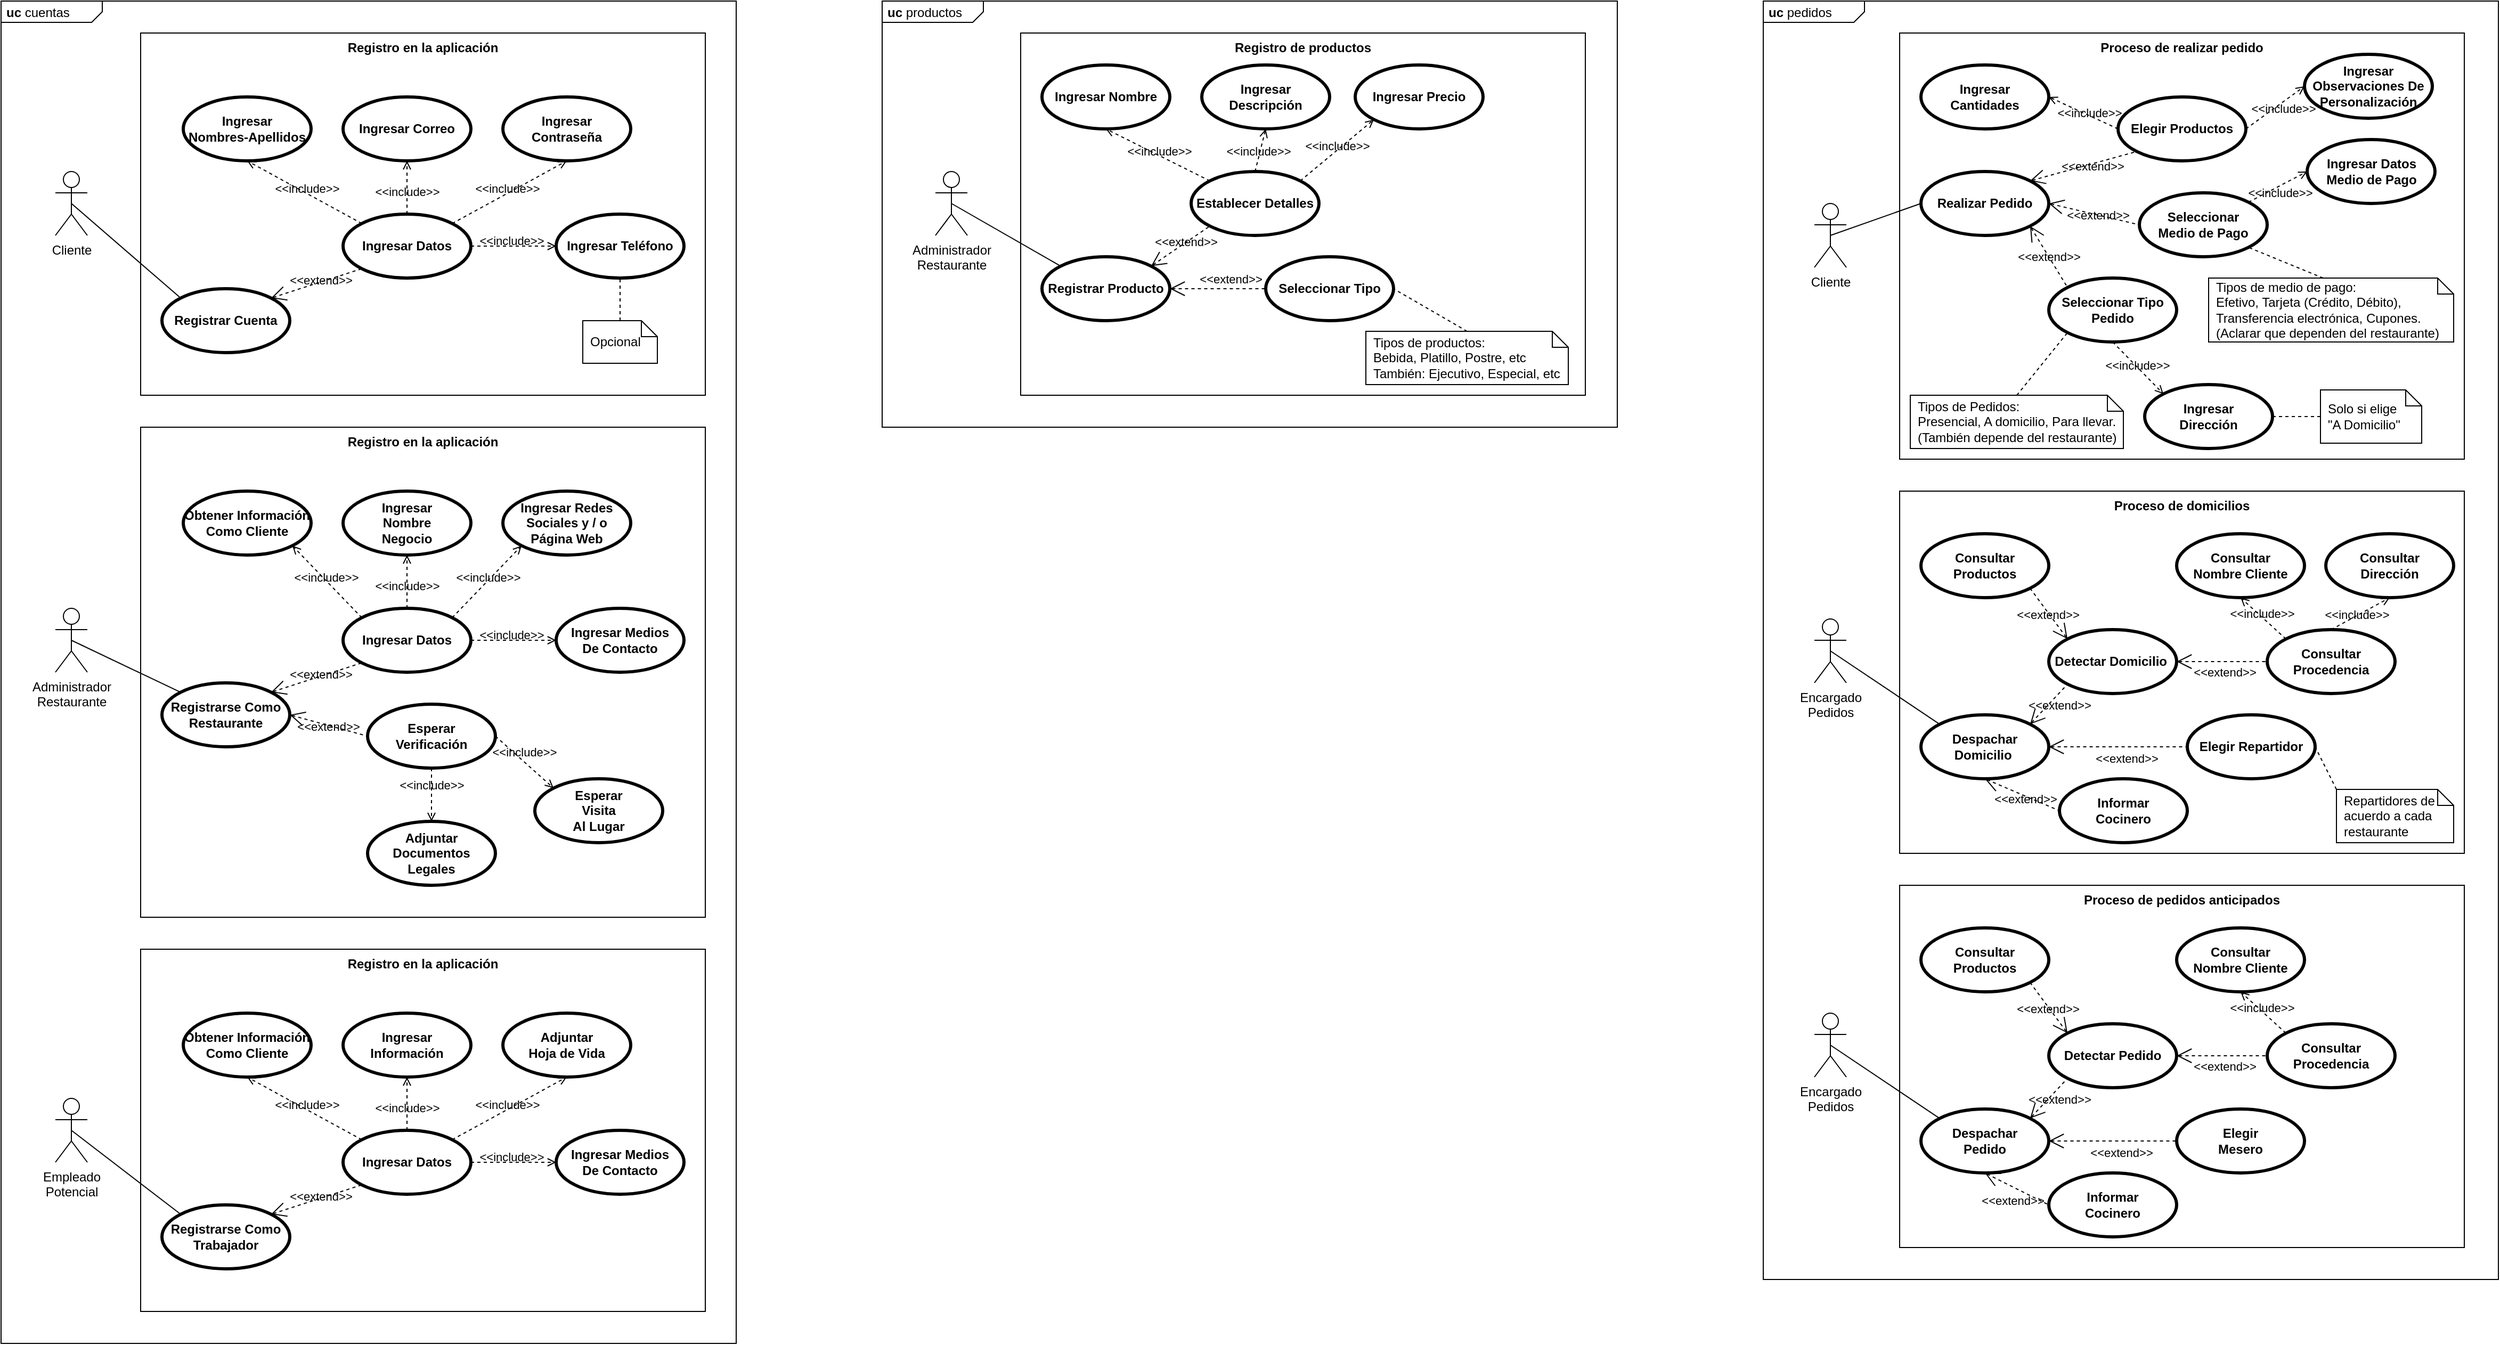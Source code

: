 <mxfile version="14.6.6" type="github">
  <diagram id="1xsWs5C1Qi4gCplDLGIl" name="Page-1">
    <mxGraphModel dx="2595" dy="1370" grid="1" gridSize="10" guides="1" tooltips="1" connect="1" arrows="1" fold="1" page="1" pageScale="1" pageWidth="827" pageHeight="1169" math="0" shadow="0">
      <root>
        <mxCell id="0" />
        <mxCell id="1" parent="0" />
        <mxCell id="r5rehumyS8rX1PXewX2W-1" value="&lt;p style=&quot;margin: 0px ; margin-top: 4px ; margin-left: 5px ; text-align: left&quot;&gt;&lt;b&gt;uc&lt;/b&gt;&amp;nbsp;productos&lt;/p&gt;" style="html=1;shape=mxgraph.sysml.package;overflow=fill;labelX=95;align=left;spacingLeft=5;verticalAlign=top;spacingTop=-3;" parent="1" vertex="1">
          <mxGeometry x="896" y="80" width="690" height="400" as="geometry" />
        </mxCell>
        <mxCell id="r5rehumyS8rX1PXewX2W-2" value="Registro de productos" style="shape=rect;html=1;verticalAlign=top;fontStyle=1;whiteSpace=wrap;align=center;" parent="1" vertex="1">
          <mxGeometry x="1026" y="110" width="530" height="340" as="geometry" />
        </mxCell>
        <mxCell id="r5rehumyS8rX1PXewX2W-3" value="Administrador&lt;br&gt;Restaurante" style="shape=umlActor;html=1;verticalLabelPosition=bottom;verticalAlign=top;align=center;" parent="1" vertex="1">
          <mxGeometry x="946" y="240" width="30" height="60" as="geometry" />
        </mxCell>
        <mxCell id="r5rehumyS8rX1PXewX2W-4" value="Registrar Producto" style="shape=ellipse;html=1;strokeWidth=3;fontStyle=1;whiteSpace=wrap;align=center;perimeter=ellipsePerimeter;" parent="1" vertex="1">
          <mxGeometry x="1046" y="320" width="120" height="60" as="geometry" />
        </mxCell>
        <mxCell id="r5rehumyS8rX1PXewX2W-5" value="" style="edgeStyle=none;html=1;endArrow=none;verticalAlign=bottom;exitX=0;exitY=0;exitDx=0;exitDy=0;entryX=0.5;entryY=0.5;entryDx=0;entryDy=0;entryPerimeter=0;" parent="1" source="r5rehumyS8rX1PXewX2W-4" target="r5rehumyS8rX1PXewX2W-3" edge="1">
          <mxGeometry width="160" relative="1" as="geometry">
            <mxPoint x="1136" y="300" as="sourcePoint" />
            <mxPoint x="1296" y="300" as="targetPoint" />
          </mxGeometry>
        </mxCell>
        <mxCell id="r5rehumyS8rX1PXewX2W-6" value="Establecer Detalles" style="shape=ellipse;html=1;strokeWidth=3;fontStyle=1;whiteSpace=wrap;align=center;perimeter=ellipsePerimeter;" parent="1" vertex="1">
          <mxGeometry x="1186" y="240" width="120" height="60" as="geometry" />
        </mxCell>
        <mxCell id="r5rehumyS8rX1PXewX2W-7" value="Ingresar Nombre" style="shape=ellipse;html=1;strokeWidth=3;fontStyle=1;whiteSpace=wrap;align=center;perimeter=ellipsePerimeter;" parent="1" vertex="1">
          <mxGeometry x="1046" y="140" width="120" height="60" as="geometry" />
        </mxCell>
        <mxCell id="r5rehumyS8rX1PXewX2W-8" value="Ingresar Precio" style="shape=ellipse;html=1;strokeWidth=3;fontStyle=1;whiteSpace=wrap;align=center;perimeter=ellipsePerimeter;" parent="1" vertex="1">
          <mxGeometry x="1340" y="140" width="120" height="60" as="geometry" />
        </mxCell>
        <mxCell id="r5rehumyS8rX1PXewX2W-9" value="Ingresar&lt;br&gt;Descripción" style="shape=ellipse;html=1;strokeWidth=3;fontStyle=1;whiteSpace=wrap;align=center;perimeter=ellipsePerimeter;" parent="1" vertex="1">
          <mxGeometry x="1196" y="140" width="120" height="60" as="geometry" />
        </mxCell>
        <mxCell id="r5rehumyS8rX1PXewX2W-13" value="&amp;lt;&amp;lt;include&amp;gt;&amp;gt;" style="edgeStyle=none;html=1;endArrow=open;verticalAlign=bottom;dashed=1;labelBackgroundColor=none;entryX=0.5;entryY=1;entryDx=0;entryDy=0;exitX=0;exitY=0;exitDx=0;exitDy=0;" parent="1" source="r5rehumyS8rX1PXewX2W-6" target="r5rehumyS8rX1PXewX2W-7" edge="1">
          <mxGeometry x="-0.066" y="4" width="160" relative="1" as="geometry">
            <mxPoint x="1136" y="300" as="sourcePoint" />
            <mxPoint x="1296" y="300" as="targetPoint" />
            <mxPoint as="offset" />
          </mxGeometry>
        </mxCell>
        <mxCell id="r5rehumyS8rX1PXewX2W-14" value="&amp;lt;&amp;lt;include&amp;gt;&amp;gt;" style="edgeStyle=none;html=1;endArrow=open;verticalAlign=bottom;dashed=1;labelBackgroundColor=none;entryX=0.5;entryY=1;entryDx=0;entryDy=0;exitX=0.5;exitY=0;exitDx=0;exitDy=0;" parent="1" source="r5rehumyS8rX1PXewX2W-6" target="r5rehumyS8rX1PXewX2W-9" edge="1">
          <mxGeometry x="-0.5" width="160" relative="1" as="geometry">
            <mxPoint x="1213.574" y="258.787" as="sourcePoint" />
            <mxPoint x="1116" y="210" as="targetPoint" />
            <mxPoint as="offset" />
          </mxGeometry>
        </mxCell>
        <mxCell id="r5rehumyS8rX1PXewX2W-15" value="&amp;lt;&amp;lt;include&amp;gt;&amp;gt;" style="edgeStyle=none;html=1;endArrow=open;verticalAlign=bottom;dashed=1;labelBackgroundColor=none;exitX=1;exitY=0;exitDx=0;exitDy=0;entryX=0;entryY=1;entryDx=0;entryDy=0;" parent="1" source="r5rehumyS8rX1PXewX2W-6" target="r5rehumyS8rX1PXewX2W-8" edge="1">
          <mxGeometry x="-0.066" y="-4" width="160" relative="1" as="geometry">
            <mxPoint x="1256" y="250" as="sourcePoint" />
            <mxPoint x="1256" y="210" as="targetPoint" />
            <mxPoint as="offset" />
          </mxGeometry>
        </mxCell>
        <mxCell id="r5rehumyS8rX1PXewX2W-16" value="&amp;lt;&amp;lt;extend&amp;gt;&amp;gt;" style="edgeStyle=none;html=1;startArrow=open;endArrow=none;startSize=12;verticalAlign=bottom;dashed=1;labelBackgroundColor=none;exitX=1;exitY=0;exitDx=0;exitDy=0;entryX=0;entryY=1;entryDx=0;entryDy=0;" parent="1" source="r5rehumyS8rX1PXewX2W-4" target="r5rehumyS8rX1PXewX2W-6" edge="1">
          <mxGeometry x="0.035" y="-7" width="160" relative="1" as="geometry">
            <mxPoint x="1136" y="300" as="sourcePoint" />
            <mxPoint x="1296" y="300" as="targetPoint" />
            <mxPoint as="offset" />
          </mxGeometry>
        </mxCell>
        <mxCell id="r5rehumyS8rX1PXewX2W-17" value="Seleccionar Tipo" style="shape=ellipse;html=1;strokeWidth=3;fontStyle=1;whiteSpace=wrap;align=center;perimeter=ellipsePerimeter;" parent="1" vertex="1">
          <mxGeometry x="1256" y="320" width="120" height="60" as="geometry" />
        </mxCell>
        <mxCell id="r5rehumyS8rX1PXewX2W-20" value="Tipos de productos:&#xa;Bebida, Platillo, Postre, etc&#xa;También: Ejecutivo, Especial, etc" style="shape=note;size=15;spacingLeft=5;align=left;whiteSpace=wrap;" parent="1" vertex="1">
          <mxGeometry x="1350" y="390" width="190" height="50" as="geometry" />
        </mxCell>
        <mxCell id="r5rehumyS8rX1PXewX2W-22" value="" style="edgeStyle=none;html=1;endArrow=none;rounded=0;labelBackgroundColor=none;dashed=1;exitX=0.5;exitY=0;entryX=1;entryY=0.5;entryDx=0;entryDy=0;exitDx=0;exitDy=0;exitPerimeter=0;" parent="1" source="r5rehumyS8rX1PXewX2W-20" target="r5rehumyS8rX1PXewX2W-17" edge="1">
          <mxGeometry relative="1" as="geometry">
            <mxPoint x="1376" y="440" as="targetPoint" />
          </mxGeometry>
        </mxCell>
        <mxCell id="r5rehumyS8rX1PXewX2W-27" value="&amp;lt;&amp;lt;extend&amp;gt;&amp;gt;" style="edgeStyle=none;html=1;startArrow=open;endArrow=none;startSize=12;verticalAlign=bottom;dashed=1;labelBackgroundColor=none;exitX=1;exitY=0.5;exitDx=0;exitDy=0;entryX=0;entryY=0.5;entryDx=0;entryDy=0;" parent="1" source="r5rehumyS8rX1PXewX2W-4" target="r5rehumyS8rX1PXewX2W-17" edge="1">
          <mxGeometry x="0.25" width="160" relative="1" as="geometry">
            <mxPoint x="1136" y="300" as="sourcePoint" />
            <mxPoint x="1296" y="300" as="targetPoint" />
            <mxPoint as="offset" />
          </mxGeometry>
        </mxCell>
        <mxCell id="-RLH_IuoiYfBiZFLVVhZ-1" value="&lt;p style=&quot;margin: 0px ; margin-top: 4px ; margin-left: 5px ; text-align: left&quot;&gt;&lt;b&gt;uc&lt;/b&gt;&amp;nbsp;pedidos&lt;/p&gt;" style="html=1;shape=mxgraph.sysml.package;overflow=fill;labelX=95;align=left;spacingLeft=5;verticalAlign=top;spacingTop=-3;" parent="1" vertex="1">
          <mxGeometry x="1723" y="80" width="690" height="1200" as="geometry" />
        </mxCell>
        <mxCell id="-RLH_IuoiYfBiZFLVVhZ-2" value="Proceso de domicilios" style="shape=rect;html=1;verticalAlign=top;fontStyle=1;whiteSpace=wrap;align=center;" parent="1" vertex="1">
          <mxGeometry x="1851" y="540" width="530" height="340" as="geometry" />
        </mxCell>
        <mxCell id="-RLH_IuoiYfBiZFLVVhZ-3" value="Encargado&lt;br&gt;Pedidos" style="shape=umlActor;html=1;verticalLabelPosition=bottom;verticalAlign=top;align=center;" parent="1" vertex="1">
          <mxGeometry x="1771" y="660" width="30" height="60" as="geometry" />
        </mxCell>
        <mxCell id="-RLH_IuoiYfBiZFLVVhZ-4" value="Despachar Domicilio&amp;nbsp;" style="shape=ellipse;html=1;strokeWidth=3;fontStyle=1;whiteSpace=wrap;align=center;perimeter=ellipsePerimeter;" parent="1" vertex="1">
          <mxGeometry x="1871" y="750" width="120" height="60" as="geometry" />
        </mxCell>
        <mxCell id="-RLH_IuoiYfBiZFLVVhZ-5" value="" style="edgeStyle=none;html=1;endArrow=none;verticalAlign=bottom;exitX=0;exitY=0;exitDx=0;exitDy=0;entryX=0.5;entryY=0.5;entryDx=0;entryDy=0;entryPerimeter=0;" parent="1" source="-RLH_IuoiYfBiZFLVVhZ-4" target="-RLH_IuoiYfBiZFLVVhZ-3" edge="1">
          <mxGeometry width="160" relative="1" as="geometry">
            <mxPoint x="1961" y="730" as="sourcePoint" />
            <mxPoint x="2121" y="730" as="targetPoint" />
          </mxGeometry>
        </mxCell>
        <mxCell id="-RLH_IuoiYfBiZFLVVhZ-6" value="Consultar&lt;br&gt;Procedencia" style="shape=ellipse;html=1;strokeWidth=3;fontStyle=1;whiteSpace=wrap;align=center;perimeter=ellipsePerimeter;" parent="1" vertex="1">
          <mxGeometry x="2196" y="670" width="120" height="60" as="geometry" />
        </mxCell>
        <mxCell id="-RLH_IuoiYfBiZFLVVhZ-7" value="Consultar &lt;br&gt;Nombre Cliente" style="shape=ellipse;html=1;strokeWidth=3;fontStyle=1;whiteSpace=wrap;align=center;perimeter=ellipsePerimeter;" parent="1" vertex="1">
          <mxGeometry x="2111" y="580" width="120" height="60" as="geometry" />
        </mxCell>
        <mxCell id="-RLH_IuoiYfBiZFLVVhZ-9" value="Consultar&lt;br&gt;Dirección" style="shape=ellipse;html=1;strokeWidth=3;fontStyle=1;whiteSpace=wrap;align=center;perimeter=ellipsePerimeter;" parent="1" vertex="1">
          <mxGeometry x="2251" y="580" width="120" height="60" as="geometry" />
        </mxCell>
        <mxCell id="-RLH_IuoiYfBiZFLVVhZ-10" value="&amp;lt;&amp;lt;include&amp;gt;&amp;gt;" style="edgeStyle=none;html=1;endArrow=open;verticalAlign=bottom;dashed=1;labelBackgroundColor=none;entryX=0.5;entryY=1;entryDx=0;entryDy=0;exitX=0;exitY=0;exitDx=0;exitDy=0;" parent="1" source="-RLH_IuoiYfBiZFLVVhZ-6" target="-RLH_IuoiYfBiZFLVVhZ-7" edge="1">
          <mxGeometry x="-0.066" y="4" width="160" relative="1" as="geometry">
            <mxPoint x="1961" y="730" as="sourcePoint" />
            <mxPoint x="2121" y="730" as="targetPoint" />
            <mxPoint as="offset" />
          </mxGeometry>
        </mxCell>
        <mxCell id="-RLH_IuoiYfBiZFLVVhZ-11" value="&amp;lt;&amp;lt;include&amp;gt;&amp;gt;" style="edgeStyle=none;html=1;endArrow=open;verticalAlign=bottom;dashed=1;labelBackgroundColor=none;entryX=0.5;entryY=1;entryDx=0;entryDy=0;exitX=0.5;exitY=0;exitDx=0;exitDy=0;" parent="1" source="-RLH_IuoiYfBiZFLVVhZ-6" target="-RLH_IuoiYfBiZFLVVhZ-9" edge="1">
          <mxGeometry x="-0.232" y="-7" width="160" relative="1" as="geometry">
            <mxPoint x="2038.574" y="688.787" as="sourcePoint" />
            <mxPoint x="1941" y="640" as="targetPoint" />
            <mxPoint as="offset" />
          </mxGeometry>
        </mxCell>
        <mxCell id="-RLH_IuoiYfBiZFLVVhZ-13" value="&amp;lt;&amp;lt;extend&amp;gt;&amp;gt;" style="edgeStyle=none;html=1;startArrow=open;endArrow=none;startSize=12;verticalAlign=bottom;dashed=1;labelBackgroundColor=none;exitX=1;exitY=0.5;exitDx=0;exitDy=0;entryX=0;entryY=0.5;entryDx=0;entryDy=0;" parent="1" source="-RLH_IuoiYfBiZFLVVhZ-18" target="-RLH_IuoiYfBiZFLVVhZ-6" edge="1">
          <mxGeometry x="0.055" y="-19" width="160" relative="1" as="geometry">
            <mxPoint x="1961" y="730" as="sourcePoint" />
            <mxPoint x="2121" y="730" as="targetPoint" />
            <mxPoint as="offset" />
          </mxGeometry>
        </mxCell>
        <mxCell id="-RLH_IuoiYfBiZFLVVhZ-14" value="Elegir Repartidor" style="shape=ellipse;html=1;strokeWidth=3;fontStyle=1;whiteSpace=wrap;align=center;perimeter=ellipsePerimeter;" parent="1" vertex="1">
          <mxGeometry x="2121" y="750" width="120" height="60" as="geometry" />
        </mxCell>
        <mxCell id="-RLH_IuoiYfBiZFLVVhZ-15" value="Repartidores de &#xa;acuerdo a cada restaurante" style="shape=note;size=15;spacingLeft=5;align=left;whiteSpace=wrap;" parent="1" vertex="1">
          <mxGeometry x="2261" y="820" width="110" height="50" as="geometry" />
        </mxCell>
        <mxCell id="-RLH_IuoiYfBiZFLVVhZ-16" value="" style="edgeStyle=none;html=1;endArrow=none;rounded=0;labelBackgroundColor=none;dashed=1;exitX=0;exitY=0;entryX=1;entryY=0.5;entryDx=0;entryDy=0;exitDx=0;exitDy=0;exitPerimeter=0;" parent="1" source="-RLH_IuoiYfBiZFLVVhZ-15" target="-RLH_IuoiYfBiZFLVVhZ-14" edge="1">
          <mxGeometry relative="1" as="geometry">
            <mxPoint x="2201" y="870" as="targetPoint" />
          </mxGeometry>
        </mxCell>
        <mxCell id="-RLH_IuoiYfBiZFLVVhZ-17" value="&amp;lt;&amp;lt;extend&amp;gt;&amp;gt;" style="edgeStyle=none;html=1;startArrow=open;endArrow=none;startSize=12;verticalAlign=bottom;dashed=1;labelBackgroundColor=none;exitX=1;exitY=0.5;exitDx=0;exitDy=0;entryX=0;entryY=0.5;entryDx=0;entryDy=0;" parent="1" source="-RLH_IuoiYfBiZFLVVhZ-4" target="-RLH_IuoiYfBiZFLVVhZ-14" edge="1">
          <mxGeometry x="0.111" y="-20" width="160" relative="1" as="geometry">
            <mxPoint x="1961" y="730" as="sourcePoint" />
            <mxPoint x="2121" y="730" as="targetPoint" />
            <mxPoint x="1" as="offset" />
          </mxGeometry>
        </mxCell>
        <mxCell id="-RLH_IuoiYfBiZFLVVhZ-18" value="Detectar Domicilio&amp;nbsp;" style="shape=ellipse;html=1;strokeWidth=3;fontStyle=1;whiteSpace=wrap;align=center;perimeter=ellipsePerimeter;" parent="1" vertex="1">
          <mxGeometry x="1991" y="670" width="120" height="60" as="geometry" />
        </mxCell>
        <mxCell id="-RLH_IuoiYfBiZFLVVhZ-20" value="&amp;lt;&amp;lt;extend&amp;gt;&amp;gt;" style="edgeStyle=none;html=1;startArrow=open;endArrow=none;startSize=12;verticalAlign=bottom;dashed=1;labelBackgroundColor=none;exitX=1;exitY=0;exitDx=0;exitDy=0;entryX=0;entryY=1;entryDx=0;entryDy=0;" parent="1" source="-RLH_IuoiYfBiZFLVVhZ-4" target="-RLH_IuoiYfBiZFLVVhZ-18" edge="1">
          <mxGeometry x="-0.028" y="-14" width="160" relative="1" as="geometry">
            <mxPoint x="1861" y="680" as="sourcePoint" />
            <mxPoint x="2021" y="680" as="targetPoint" />
            <mxPoint as="offset" />
          </mxGeometry>
        </mxCell>
        <mxCell id="-RLH_IuoiYfBiZFLVVhZ-21" value="Consultar&lt;br&gt;Productos" style="shape=ellipse;html=1;strokeWidth=3;fontStyle=1;whiteSpace=wrap;align=center;perimeter=ellipsePerimeter;" parent="1" vertex="1">
          <mxGeometry x="1871" y="580" width="120" height="60" as="geometry" />
        </mxCell>
        <mxCell id="-RLH_IuoiYfBiZFLVVhZ-22" value="&amp;lt;&amp;lt;extend&amp;gt;&amp;gt;" style="edgeStyle=none;html=1;startArrow=open;endArrow=none;startSize=12;verticalAlign=bottom;dashed=1;labelBackgroundColor=none;entryX=1;entryY=1;entryDx=0;entryDy=0;exitX=0;exitY=0;exitDx=0;exitDy=0;" parent="1" source="-RLH_IuoiYfBiZFLVVhZ-18" target="-RLH_IuoiYfBiZFLVVhZ-21" edge="1">
          <mxGeometry x="-0.29" y="7" width="160" relative="1" as="geometry">
            <mxPoint x="1951" y="680" as="sourcePoint" />
            <mxPoint x="2111" y="680" as="targetPoint" />
            <mxPoint y="-1" as="offset" />
          </mxGeometry>
        </mxCell>
        <mxCell id="-RLH_IuoiYfBiZFLVVhZ-43" value="&lt;p style=&quot;margin: 0px ; margin-top: 4px ; margin-left: 5px ; text-align: left&quot;&gt;&lt;b&gt;uc&lt;/b&gt;&amp;nbsp;cuentas&lt;/p&gt;" style="html=1;shape=mxgraph.sysml.package;overflow=fill;labelX=95;align=left;spacingLeft=5;verticalAlign=top;spacingTop=-3;" parent="1" vertex="1">
          <mxGeometry x="69" y="80" width="690" height="1260" as="geometry" />
        </mxCell>
        <mxCell id="-RLH_IuoiYfBiZFLVVhZ-44" value="Registro en la aplicación" style="shape=rect;html=1;verticalAlign=top;fontStyle=1;whiteSpace=wrap;align=center;" parent="1" vertex="1">
          <mxGeometry x="200" y="110" width="530" height="340" as="geometry" />
        </mxCell>
        <mxCell id="-RLH_IuoiYfBiZFLVVhZ-45" value="Cliente" style="shape=umlActor;html=1;verticalLabelPosition=bottom;verticalAlign=top;align=center;" parent="1" vertex="1">
          <mxGeometry x="120" y="240" width="30" height="60" as="geometry" />
        </mxCell>
        <mxCell id="-RLH_IuoiYfBiZFLVVhZ-46" value="Registrar Cuenta" style="shape=ellipse;html=1;strokeWidth=3;fontStyle=1;whiteSpace=wrap;align=center;perimeter=ellipsePerimeter;" parent="1" vertex="1">
          <mxGeometry x="220" y="350" width="120" height="60" as="geometry" />
        </mxCell>
        <mxCell id="-RLH_IuoiYfBiZFLVVhZ-47" value="" style="edgeStyle=none;html=1;endArrow=none;verticalAlign=bottom;exitX=0;exitY=0;exitDx=0;exitDy=0;entryX=0.5;entryY=0.5;entryDx=0;entryDy=0;entryPerimeter=0;" parent="1" source="-RLH_IuoiYfBiZFLVVhZ-46" target="-RLH_IuoiYfBiZFLVVhZ-45" edge="1">
          <mxGeometry width="160" relative="1" as="geometry">
            <mxPoint x="310" y="300" as="sourcePoint" />
            <mxPoint x="470" y="300" as="targetPoint" />
          </mxGeometry>
        </mxCell>
        <mxCell id="-RLH_IuoiYfBiZFLVVhZ-48" value="Ingresar Datos" style="shape=ellipse;html=1;strokeWidth=3;fontStyle=1;whiteSpace=wrap;align=center;perimeter=ellipsePerimeter;" parent="1" vertex="1">
          <mxGeometry x="390" y="280" width="120" height="60" as="geometry" />
        </mxCell>
        <mxCell id="-RLH_IuoiYfBiZFLVVhZ-49" value="Ingresar &lt;br&gt;Nombres-Apellidos" style="shape=ellipse;html=1;strokeWidth=3;fontStyle=1;whiteSpace=wrap;align=center;perimeter=ellipsePerimeter;" parent="1" vertex="1">
          <mxGeometry x="240" y="170" width="120" height="60" as="geometry" />
        </mxCell>
        <mxCell id="-RLH_IuoiYfBiZFLVVhZ-50" value="Ingresar&lt;br&gt;Contraseña" style="shape=ellipse;html=1;strokeWidth=3;fontStyle=1;whiteSpace=wrap;align=center;perimeter=ellipsePerimeter;" parent="1" vertex="1">
          <mxGeometry x="540" y="170" width="120" height="60" as="geometry" />
        </mxCell>
        <mxCell id="-RLH_IuoiYfBiZFLVVhZ-51" value="Ingresar Correo" style="shape=ellipse;html=1;strokeWidth=3;fontStyle=1;whiteSpace=wrap;align=center;perimeter=ellipsePerimeter;" parent="1" vertex="1">
          <mxGeometry x="390" y="170" width="120" height="60" as="geometry" />
        </mxCell>
        <mxCell id="-RLH_IuoiYfBiZFLVVhZ-52" value="&amp;lt;&amp;lt;include&amp;gt;&amp;gt;" style="edgeStyle=none;html=1;endArrow=open;verticalAlign=bottom;dashed=1;labelBackgroundColor=none;entryX=0.5;entryY=1;entryDx=0;entryDy=0;exitX=0;exitY=0;exitDx=0;exitDy=0;" parent="1" source="-RLH_IuoiYfBiZFLVVhZ-48" target="-RLH_IuoiYfBiZFLVVhZ-49" edge="1">
          <mxGeometry x="-0.066" y="4" width="160" relative="1" as="geometry">
            <mxPoint x="310" y="300" as="sourcePoint" />
            <mxPoint x="470" y="300" as="targetPoint" />
            <mxPoint as="offset" />
          </mxGeometry>
        </mxCell>
        <mxCell id="-RLH_IuoiYfBiZFLVVhZ-53" value="&amp;lt;&amp;lt;include&amp;gt;&amp;gt;" style="edgeStyle=none;html=1;endArrow=open;verticalAlign=bottom;dashed=1;labelBackgroundColor=none;entryX=0.5;entryY=1;entryDx=0;entryDy=0;exitX=0.5;exitY=0;exitDx=0;exitDy=0;" parent="1" source="-RLH_IuoiYfBiZFLVVhZ-48" target="-RLH_IuoiYfBiZFLVVhZ-51" edge="1">
          <mxGeometry x="-0.5" width="160" relative="1" as="geometry">
            <mxPoint x="387.574" y="258.787" as="sourcePoint" />
            <mxPoint x="290" y="210" as="targetPoint" />
            <mxPoint as="offset" />
          </mxGeometry>
        </mxCell>
        <mxCell id="-RLH_IuoiYfBiZFLVVhZ-54" value="&amp;lt;&amp;lt;include&amp;gt;&amp;gt;" style="edgeStyle=none;html=1;endArrow=open;verticalAlign=bottom;dashed=1;labelBackgroundColor=none;exitX=1;exitY=0;exitDx=0;exitDy=0;entryX=0.5;entryY=1;entryDx=0;entryDy=0;" parent="1" source="-RLH_IuoiYfBiZFLVVhZ-48" target="-RLH_IuoiYfBiZFLVVhZ-50" edge="1">
          <mxGeometry x="-0.066" y="-4" width="160" relative="1" as="geometry">
            <mxPoint x="430" y="250" as="sourcePoint" />
            <mxPoint x="430" y="210" as="targetPoint" />
            <mxPoint as="offset" />
          </mxGeometry>
        </mxCell>
        <mxCell id="-RLH_IuoiYfBiZFLVVhZ-55" value="&amp;lt;&amp;lt;extend&amp;gt;&amp;gt;" style="edgeStyle=none;html=1;startArrow=open;endArrow=none;startSize=12;verticalAlign=bottom;dashed=1;labelBackgroundColor=none;exitX=1;exitY=0;exitDx=0;exitDy=0;entryX=0;entryY=1;entryDx=0;entryDy=0;" parent="1" source="-RLH_IuoiYfBiZFLVVhZ-46" target="-RLH_IuoiYfBiZFLVVhZ-48" edge="1">
          <mxGeometry x="0.035" y="-7" width="160" relative="1" as="geometry">
            <mxPoint x="310" y="300" as="sourcePoint" />
            <mxPoint x="470" y="300" as="targetPoint" />
            <mxPoint as="offset" />
          </mxGeometry>
        </mxCell>
        <mxCell id="-RLH_IuoiYfBiZFLVVhZ-60" value="Ingresar Teléfono" style="shape=ellipse;html=1;strokeWidth=3;fontStyle=1;whiteSpace=wrap;align=center;perimeter=ellipsePerimeter;" parent="1" vertex="1">
          <mxGeometry x="590" y="280" width="120" height="60" as="geometry" />
        </mxCell>
        <mxCell id="-RLH_IuoiYfBiZFLVVhZ-61" value="&amp;lt;&amp;lt;include&amp;gt;&amp;gt;" style="edgeStyle=none;html=1;endArrow=open;verticalAlign=bottom;dashed=1;labelBackgroundColor=none;exitX=1;exitY=0.5;exitDx=0;exitDy=0;entryX=0;entryY=0.5;entryDx=0;entryDy=0;" parent="1" source="-RLH_IuoiYfBiZFLVVhZ-48" target="-RLH_IuoiYfBiZFLVVhZ-60" edge="1">
          <mxGeometry x="-0.066" y="-4" width="160" relative="1" as="geometry">
            <mxPoint x="519.996" y="399.997" as="sourcePoint" />
            <mxPoint x="457.57" y="321.21" as="targetPoint" />
            <mxPoint as="offset" />
          </mxGeometry>
        </mxCell>
        <mxCell id="-RLH_IuoiYfBiZFLVVhZ-62" value="Registro en la aplicación" style="shape=rect;html=1;verticalAlign=top;fontStyle=1;whiteSpace=wrap;align=center;" parent="1" vertex="1">
          <mxGeometry x="200" y="480" width="530" height="460" as="geometry" />
        </mxCell>
        <mxCell id="-RLH_IuoiYfBiZFLVVhZ-63" value="Administrador&lt;br&gt;Restaurante" style="shape=umlActor;html=1;verticalLabelPosition=bottom;verticalAlign=top;align=center;" parent="1" vertex="1">
          <mxGeometry x="120" y="650" width="30" height="60" as="geometry" />
        </mxCell>
        <mxCell id="-RLH_IuoiYfBiZFLVVhZ-64" value="Registrarse Como&lt;br&gt;Restaurante" style="shape=ellipse;html=1;strokeWidth=3;fontStyle=1;whiteSpace=wrap;align=center;perimeter=ellipsePerimeter;" parent="1" vertex="1">
          <mxGeometry x="220" y="720" width="120" height="60" as="geometry" />
        </mxCell>
        <mxCell id="-RLH_IuoiYfBiZFLVVhZ-65" value="" style="edgeStyle=none;html=1;endArrow=none;verticalAlign=bottom;exitX=0;exitY=0;exitDx=0;exitDy=0;entryX=0.5;entryY=0.5;entryDx=0;entryDy=0;entryPerimeter=0;" parent="1" source="-RLH_IuoiYfBiZFLVVhZ-64" target="-RLH_IuoiYfBiZFLVVhZ-63" edge="1">
          <mxGeometry width="160" relative="1" as="geometry">
            <mxPoint x="310" y="670" as="sourcePoint" />
            <mxPoint x="470" y="670" as="targetPoint" />
          </mxGeometry>
        </mxCell>
        <mxCell id="-RLH_IuoiYfBiZFLVVhZ-66" value="Ingresar Datos" style="shape=ellipse;html=1;strokeWidth=3;fontStyle=1;whiteSpace=wrap;align=center;perimeter=ellipsePerimeter;" parent="1" vertex="1">
          <mxGeometry x="390" y="650" width="120" height="60" as="geometry" />
        </mxCell>
        <mxCell id="-RLH_IuoiYfBiZFLVVhZ-67" value="Obtener Información&lt;br&gt;Como Cliente" style="shape=ellipse;html=1;strokeWidth=3;fontStyle=1;whiteSpace=wrap;align=center;perimeter=ellipsePerimeter;" parent="1" vertex="1">
          <mxGeometry x="240" y="540" width="120" height="60" as="geometry" />
        </mxCell>
        <mxCell id="-RLH_IuoiYfBiZFLVVhZ-68" value="Ingresar Redes Sociales y / o&lt;br&gt;Página Web" style="shape=ellipse;html=1;strokeWidth=3;fontStyle=1;whiteSpace=wrap;align=center;perimeter=ellipsePerimeter;" parent="1" vertex="1">
          <mxGeometry x="540" y="540" width="120" height="60" as="geometry" />
        </mxCell>
        <mxCell id="-RLH_IuoiYfBiZFLVVhZ-70" value="&amp;lt;&amp;lt;include&amp;gt;&amp;gt;" style="edgeStyle=none;html=1;endArrow=open;verticalAlign=bottom;dashed=1;labelBackgroundColor=none;entryX=1;entryY=1;entryDx=0;entryDy=0;exitX=0;exitY=0;exitDx=0;exitDy=0;" parent="1" source="-RLH_IuoiYfBiZFLVVhZ-66" target="-RLH_IuoiYfBiZFLVVhZ-67" edge="1">
          <mxGeometry x="-0.066" y="4" width="160" relative="1" as="geometry">
            <mxPoint x="310" y="670" as="sourcePoint" />
            <mxPoint x="470" y="670" as="targetPoint" />
            <mxPoint as="offset" />
          </mxGeometry>
        </mxCell>
        <mxCell id="-RLH_IuoiYfBiZFLVVhZ-71" value="&amp;lt;&amp;lt;include&amp;gt;&amp;gt;" style="edgeStyle=none;html=1;endArrow=open;verticalAlign=bottom;dashed=1;labelBackgroundColor=none;entryX=0.5;entryY=1;entryDx=0;entryDy=0;exitX=0.5;exitY=0;exitDx=0;exitDy=0;" parent="1" source="-RLH_IuoiYfBiZFLVVhZ-66" target="pjJrgI3MQ-hdJMZlSKrB-21" edge="1">
          <mxGeometry x="-0.5" width="160" relative="1" as="geometry">
            <mxPoint x="387.574" y="628.787" as="sourcePoint" />
            <mxPoint x="450" y="600" as="targetPoint" />
            <mxPoint as="offset" />
          </mxGeometry>
        </mxCell>
        <mxCell id="-RLH_IuoiYfBiZFLVVhZ-72" value="&amp;lt;&amp;lt;include&amp;gt;&amp;gt;" style="edgeStyle=none;html=1;endArrow=open;verticalAlign=bottom;dashed=1;labelBackgroundColor=none;exitX=1;exitY=0;exitDx=0;exitDy=0;entryX=0;entryY=1;entryDx=0;entryDy=0;" parent="1" source="-RLH_IuoiYfBiZFLVVhZ-66" target="-RLH_IuoiYfBiZFLVVhZ-68" edge="1">
          <mxGeometry x="-0.066" y="-4" width="160" relative="1" as="geometry">
            <mxPoint x="430" y="620" as="sourcePoint" />
            <mxPoint x="430" y="580" as="targetPoint" />
            <mxPoint as="offset" />
          </mxGeometry>
        </mxCell>
        <mxCell id="-RLH_IuoiYfBiZFLVVhZ-73" value="&amp;lt;&amp;lt;extend&amp;gt;&amp;gt;" style="edgeStyle=none;html=1;startArrow=open;endArrow=none;startSize=12;verticalAlign=bottom;dashed=1;labelBackgroundColor=none;exitX=1;exitY=0;exitDx=0;exitDy=0;entryX=0;entryY=1;entryDx=0;entryDy=0;" parent="1" source="-RLH_IuoiYfBiZFLVVhZ-64" target="-RLH_IuoiYfBiZFLVVhZ-66" edge="1">
          <mxGeometry x="0.035" y="-7" width="160" relative="1" as="geometry">
            <mxPoint x="310" y="670" as="sourcePoint" />
            <mxPoint x="470" y="670" as="targetPoint" />
            <mxPoint as="offset" />
          </mxGeometry>
        </mxCell>
        <mxCell id="-RLH_IuoiYfBiZFLVVhZ-74" value="Ingresar Medios&lt;br&gt;De Contacto" style="shape=ellipse;html=1;strokeWidth=3;fontStyle=1;whiteSpace=wrap;align=center;perimeter=ellipsePerimeter;" parent="1" vertex="1">
          <mxGeometry x="590" y="650" width="120" height="60" as="geometry" />
        </mxCell>
        <mxCell id="-RLH_IuoiYfBiZFLVVhZ-75" value="&amp;lt;&amp;lt;include&amp;gt;&amp;gt;" style="edgeStyle=none;html=1;endArrow=open;verticalAlign=bottom;dashed=1;labelBackgroundColor=none;exitX=1;exitY=0.5;exitDx=0;exitDy=0;entryX=0;entryY=0.5;entryDx=0;entryDy=0;" parent="1" source="-RLH_IuoiYfBiZFLVVhZ-66" target="-RLH_IuoiYfBiZFLVVhZ-74" edge="1">
          <mxGeometry x="-0.066" y="-4" width="160" relative="1" as="geometry">
            <mxPoint x="519.996" y="769.997" as="sourcePoint" />
            <mxPoint x="457.57" y="691.21" as="targetPoint" />
            <mxPoint as="offset" />
          </mxGeometry>
        </mxCell>
        <mxCell id="-RLH_IuoiYfBiZFLVVhZ-79" value="Esperar&lt;br&gt;Verificación" style="shape=ellipse;html=1;strokeWidth=3;fontStyle=1;whiteSpace=wrap;align=center;perimeter=ellipsePerimeter;" parent="1" vertex="1">
          <mxGeometry x="413" y="740" width="120" height="60" as="geometry" />
        </mxCell>
        <mxCell id="-RLH_IuoiYfBiZFLVVhZ-80" value="&amp;lt;&amp;lt;extend&amp;gt;&amp;gt;" style="edgeStyle=none;html=1;startArrow=open;endArrow=none;startSize=12;verticalAlign=bottom;dashed=1;labelBackgroundColor=none;exitX=1;exitY=0.5;exitDx=0;exitDy=0;entryX=0;entryY=0.5;entryDx=0;entryDy=0;" parent="1" source="-RLH_IuoiYfBiZFLVVhZ-64" target="-RLH_IuoiYfBiZFLVVhZ-79" edge="1">
          <mxGeometry x="0.059" y="-10" width="160" relative="1" as="geometry">
            <mxPoint x="322.844" y="808.998" as="sourcePoint" />
            <mxPoint x="470" y="750" as="targetPoint" />
            <mxPoint as="offset" />
          </mxGeometry>
        </mxCell>
        <mxCell id="-RLH_IuoiYfBiZFLVVhZ-81" value="Adjuntar&lt;br&gt;Documentos&lt;br&gt;Legales" style="shape=ellipse;html=1;strokeWidth=3;fontStyle=1;whiteSpace=wrap;align=center;perimeter=ellipsePerimeter;" parent="1" vertex="1">
          <mxGeometry x="413" y="850" width="120" height="60" as="geometry" />
        </mxCell>
        <mxCell id="-RLH_IuoiYfBiZFLVVhZ-83" value="Esperar&lt;br&gt;Visita&lt;br&gt;Al Lugar" style="shape=ellipse;html=1;strokeWidth=3;fontStyle=1;whiteSpace=wrap;align=center;perimeter=ellipsePerimeter;" parent="1" vertex="1">
          <mxGeometry x="570" y="810" width="120" height="60" as="geometry" />
        </mxCell>
        <mxCell id="-RLH_IuoiYfBiZFLVVhZ-85" value="Proceso de realizar pedido" style="shape=rect;html=1;verticalAlign=top;fontStyle=1;whiteSpace=wrap;align=center;" parent="1" vertex="1">
          <mxGeometry x="1851" y="110" width="530" height="400" as="geometry" />
        </mxCell>
        <mxCell id="-RLH_IuoiYfBiZFLVVhZ-86" value="Cliente" style="shape=umlActor;html=1;verticalLabelPosition=bottom;verticalAlign=top;align=center;" parent="1" vertex="1">
          <mxGeometry x="1771" y="270" width="30" height="60" as="geometry" />
        </mxCell>
        <mxCell id="-RLH_IuoiYfBiZFLVVhZ-87" value="Realizar Pedido" style="shape=ellipse;html=1;strokeWidth=3;fontStyle=1;whiteSpace=wrap;align=center;perimeter=ellipsePerimeter;" parent="1" vertex="1">
          <mxGeometry x="1871" y="240" width="120" height="60" as="geometry" />
        </mxCell>
        <mxCell id="-RLH_IuoiYfBiZFLVVhZ-88" value="" style="edgeStyle=none;html=1;endArrow=none;verticalAlign=bottom;exitX=0.5;exitY=0.5;exitDx=0;exitDy=0;exitPerimeter=0;entryX=0;entryY=0.5;entryDx=0;entryDy=0;" parent="1" source="-RLH_IuoiYfBiZFLVVhZ-86" target="-RLH_IuoiYfBiZFLVVhZ-87" edge="1">
          <mxGeometry width="160" relative="1" as="geometry">
            <mxPoint x="1991" y="420" as="sourcePoint" />
            <mxPoint x="2151" y="420" as="targetPoint" />
          </mxGeometry>
        </mxCell>
        <mxCell id="-RLH_IuoiYfBiZFLVVhZ-90" value="Elegir Productos" style="shape=ellipse;html=1;strokeWidth=3;fontStyle=1;whiteSpace=wrap;align=center;perimeter=ellipsePerimeter;" parent="1" vertex="1">
          <mxGeometry x="2056" y="170" width="120" height="60" as="geometry" />
        </mxCell>
        <mxCell id="-RLH_IuoiYfBiZFLVVhZ-91" value="Ingresar &lt;br&gt;Cantidades" style="shape=ellipse;html=1;strokeWidth=3;fontStyle=1;whiteSpace=wrap;align=center;perimeter=ellipsePerimeter;" parent="1" vertex="1">
          <mxGeometry x="1871" y="140" width="120" height="60" as="geometry" />
        </mxCell>
        <mxCell id="-RLH_IuoiYfBiZFLVVhZ-93" value="&amp;lt;&amp;lt;extend&amp;gt;&amp;gt;" style="edgeStyle=none;html=1;startArrow=open;endArrow=none;startSize=12;verticalAlign=bottom;dashed=1;labelBackgroundColor=none;entryX=0;entryY=1;entryDx=0;entryDy=0;exitX=1;exitY=0;exitDx=0;exitDy=0;" parent="1" source="-RLH_IuoiYfBiZFLVVhZ-87" target="-RLH_IuoiYfBiZFLVVhZ-90" edge="1">
          <mxGeometry x="0.106" y="-11" width="160" relative="1" as="geometry">
            <mxPoint x="1851" y="300" as="sourcePoint" />
            <mxPoint x="2011" y="300" as="targetPoint" />
            <mxPoint as="offset" />
          </mxGeometry>
        </mxCell>
        <mxCell id="-RLH_IuoiYfBiZFLVVhZ-94" value="&amp;lt;&amp;lt;include&amp;gt;&amp;gt;" style="edgeStyle=none;html=1;endArrow=open;verticalAlign=bottom;dashed=1;labelBackgroundColor=none;entryX=1;entryY=0.5;entryDx=0;entryDy=0;exitX=0;exitY=0.5;exitDx=0;exitDy=0;" parent="1" source="-RLH_IuoiYfBiZFLVVhZ-90" target="-RLH_IuoiYfBiZFLVVhZ-91" edge="1">
          <mxGeometry x="-0.252" y="6" width="160" relative="1" as="geometry">
            <mxPoint x="1851" y="180" as="sourcePoint" />
            <mxPoint x="2011" y="180" as="targetPoint" />
            <mxPoint as="offset" />
          </mxGeometry>
        </mxCell>
        <mxCell id="-RLH_IuoiYfBiZFLVVhZ-95" value="&amp;lt;&amp;lt;extend&amp;gt;&amp;gt;" style="edgeStyle=none;html=1;startArrow=open;endArrow=none;startSize=12;verticalAlign=bottom;dashed=1;labelBackgroundColor=none;exitX=1;exitY=0.5;exitDx=0;exitDy=0;entryX=0;entryY=0.5;entryDx=0;entryDy=0;" parent="1" source="-RLH_IuoiYfBiZFLVVhZ-87" target="-RLH_IuoiYfBiZFLVVhZ-96" edge="1">
          <mxGeometry x="0.12" y="-9" width="160" relative="1" as="geometry">
            <mxPoint x="1851" y="180" as="sourcePoint" />
            <mxPoint x="2011" y="180" as="targetPoint" />
            <mxPoint as="offset" />
          </mxGeometry>
        </mxCell>
        <mxCell id="-RLH_IuoiYfBiZFLVVhZ-96" value="Seleccionar&lt;br&gt;Medio de Pago" style="shape=ellipse;html=1;strokeWidth=3;fontStyle=1;whiteSpace=wrap;align=center;perimeter=ellipsePerimeter;" parent="1" vertex="1">
          <mxGeometry x="2076" y="260" width="120" height="60" as="geometry" />
        </mxCell>
        <mxCell id="-RLH_IuoiYfBiZFLVVhZ-97" value="Ingresar Datos&lt;br&gt;Medio de Pago" style="shape=ellipse;html=1;strokeWidth=3;fontStyle=1;whiteSpace=wrap;align=center;perimeter=ellipsePerimeter;" parent="1" vertex="1">
          <mxGeometry x="2233.5" y="210" width="120" height="60" as="geometry" />
        </mxCell>
        <mxCell id="-RLH_IuoiYfBiZFLVVhZ-98" value="&amp;lt;&amp;lt;include&amp;gt;&amp;gt;" style="edgeStyle=none;html=1;endArrow=open;verticalAlign=bottom;dashed=1;labelBackgroundColor=none;exitX=1;exitY=0;exitDx=0;exitDy=0;entryX=0;entryY=0.5;entryDx=0;entryDy=0;" parent="1" source="-RLH_IuoiYfBiZFLVVhZ-96" target="-RLH_IuoiYfBiZFLVVhZ-97" edge="1">
          <mxGeometry x="-0.184" y="-14" width="160" relative="1" as="geometry">
            <mxPoint x="1951" y="290" as="sourcePoint" />
            <mxPoint x="2241" y="250" as="targetPoint" />
            <mxPoint as="offset" />
          </mxGeometry>
        </mxCell>
        <mxCell id="-RLH_IuoiYfBiZFLVVhZ-99" value="Tipos de medio de pago:&#xa;Efetivo, Tarjeta (Crédito, Débito), &#xa;Transferencia electrónica, Cupones.&#xa;(Aclarar que dependen del restaurante)" style="shape=note;size=15;spacingLeft=5;align=left;whiteSpace=wrap;" parent="1" vertex="1">
          <mxGeometry x="2141" y="340" width="230" height="60" as="geometry" />
        </mxCell>
        <mxCell id="-RLH_IuoiYfBiZFLVVhZ-101" value="" style="edgeStyle=none;html=1;endArrow=none;rounded=0;labelBackgroundColor=none;dashed=1;exitX=0;exitY=0;entryX=1;entryY=1;entryDx=0;entryDy=0;exitDx=107.5;exitDy=0;exitPerimeter=0;" parent="1" source="-RLH_IuoiYfBiZFLVVhZ-99" target="-RLH_IuoiYfBiZFLVVhZ-96" edge="1">
          <mxGeometry relative="1" as="geometry">
            <mxPoint x="2001" y="330" as="targetPoint" />
          </mxGeometry>
        </mxCell>
        <mxCell id="-RLH_IuoiYfBiZFLVVhZ-102" value="Ingresar&lt;br&gt;Observaciones De&lt;br&gt;Personalización" style="shape=ellipse;html=1;strokeWidth=3;fontStyle=1;whiteSpace=wrap;align=center;perimeter=ellipsePerimeter;" parent="1" vertex="1">
          <mxGeometry x="2231" y="130" width="120" height="60" as="geometry" />
        </mxCell>
        <mxCell id="-RLH_IuoiYfBiZFLVVhZ-104" value="Seleccionar Tipo&lt;br&gt;Pedido" style="shape=ellipse;html=1;strokeWidth=3;fontStyle=1;whiteSpace=wrap;align=center;perimeter=ellipsePerimeter;" parent="1" vertex="1">
          <mxGeometry x="1991" y="340" width="120" height="60" as="geometry" />
        </mxCell>
        <mxCell id="-RLH_IuoiYfBiZFLVVhZ-108" value="Tipos de Pedidos:&#xa;Presencial, A domicilio, Para llevar.&#xa;(También depende del restaurante)" style="shape=note;size=15;spacingLeft=5;align=left;whiteSpace=wrap;" parent="1" vertex="1">
          <mxGeometry x="1861" y="450" width="200" height="50" as="geometry" />
        </mxCell>
        <mxCell id="-RLH_IuoiYfBiZFLVVhZ-110" value="" style="edgeStyle=none;html=1;endArrow=none;rounded=0;labelBackgroundColor=none;dashed=1;exitX=0.5;exitY=0;exitDx=0;exitDy=0;exitPerimeter=0;entryX=0;entryY=1;entryDx=0;entryDy=0;" parent="1" source="-RLH_IuoiYfBiZFLVVhZ-108" target="-RLH_IuoiYfBiZFLVVhZ-104" edge="1">
          <mxGeometry relative="1" as="geometry">
            <mxPoint x="2141" y="400" as="targetPoint" />
          </mxGeometry>
        </mxCell>
        <mxCell id="-RLH_IuoiYfBiZFLVVhZ-111" value="&amp;lt;&amp;lt;include&amp;gt;&amp;gt;" style="edgeStyle=none;html=1;endArrow=open;verticalAlign=bottom;dashed=1;labelBackgroundColor=none;entryX=0;entryY=0.5;entryDx=0;entryDy=0;exitX=1;exitY=0.5;exitDx=0;exitDy=0;" parent="1" source="-RLH_IuoiYfBiZFLVVhZ-90" target="-RLH_IuoiYfBiZFLVVhZ-102" edge="1">
          <mxGeometry x="0.005" y="-12" width="160" relative="1" as="geometry">
            <mxPoint x="2066" y="210" as="sourcePoint" />
            <mxPoint x="2011" y="180" as="targetPoint" />
            <mxPoint as="offset" />
          </mxGeometry>
        </mxCell>
        <mxCell id="-RLH_IuoiYfBiZFLVVhZ-112" value="Opcional" style="shape=note;size=15;spacingLeft=5;align=left;whiteSpace=wrap;" parent="1" vertex="1">
          <mxGeometry x="615" y="380" width="70" height="40" as="geometry" />
        </mxCell>
        <mxCell id="-RLH_IuoiYfBiZFLVVhZ-114" value="" style="edgeStyle=none;html=1;endArrow=none;rounded=0;labelBackgroundColor=none;dashed=1;exitX=0.5;exitY=0;entryX=0.5;entryY=1;entryDx=0;entryDy=0;exitDx=0;exitDy=0;exitPerimeter=0;" parent="1" source="-RLH_IuoiYfBiZFLVVhZ-112" target="-RLH_IuoiYfBiZFLVVhZ-60" edge="1">
          <mxGeometry relative="1" as="geometry">
            <mxPoint x="700" y="380" as="targetPoint" />
          </mxGeometry>
        </mxCell>
        <mxCell id="-RLH_IuoiYfBiZFLVVhZ-115" value="Ingresar&lt;br&gt;Dirección" style="shape=ellipse;html=1;strokeWidth=3;fontStyle=1;whiteSpace=wrap;align=center;perimeter=ellipsePerimeter;" parent="1" vertex="1">
          <mxGeometry x="2081" y="440" width="120" height="60" as="geometry" />
        </mxCell>
        <mxCell id="-RLH_IuoiYfBiZFLVVhZ-116" value="&amp;lt;&amp;lt;include&amp;gt;&amp;gt;" style="edgeStyle=none;html=1;endArrow=open;verticalAlign=bottom;dashed=1;labelBackgroundColor=none;entryX=0;entryY=0;entryDx=0;entryDy=0;exitX=0.5;exitY=1;exitDx=0;exitDy=0;" parent="1" source="-RLH_IuoiYfBiZFLVVhZ-104" target="-RLH_IuoiYfBiZFLVVhZ-115" edge="1">
          <mxGeometry x="0.12" y="-5" width="160" relative="1" as="geometry">
            <mxPoint x="1891" y="340" as="sourcePoint" />
            <mxPoint x="2051" y="340" as="targetPoint" />
            <mxPoint as="offset" />
          </mxGeometry>
        </mxCell>
        <mxCell id="-RLH_IuoiYfBiZFLVVhZ-117" value="Solo si elige &#xa;&quot;A Domicilio&quot;" style="shape=note;size=15;spacingLeft=5;align=left;whiteSpace=wrap;" parent="1" vertex="1">
          <mxGeometry x="2246" y="445" width="95" height="50" as="geometry" />
        </mxCell>
        <mxCell id="-RLH_IuoiYfBiZFLVVhZ-119" value="" style="edgeStyle=none;html=1;endArrow=none;rounded=0;labelBackgroundColor=none;dashed=1;entryX=0;entryY=0.5;entryDx=0;entryDy=0;entryPerimeter=0;exitX=1;exitY=0.5;exitDx=0;exitDy=0;" parent="1" source="-RLH_IuoiYfBiZFLVVhZ-115" target="-RLH_IuoiYfBiZFLVVhZ-117" edge="1">
          <mxGeometry relative="1" as="geometry">
            <mxPoint x="2036.156" y="401.002" as="targetPoint" />
            <mxPoint x="2201" y="475" as="sourcePoint" />
          </mxGeometry>
        </mxCell>
        <mxCell id="-RLH_IuoiYfBiZFLVVhZ-105" value="&amp;lt;&amp;lt;extend&amp;gt;&amp;gt;" style="edgeStyle=none;startArrow=open;endArrow=none;startSize=12;verticalAlign=middle;dashed=1;labelBackgroundColor=none;exitX=1;exitY=1;exitDx=0;exitDy=0;entryX=0;entryY=0;entryDx=0;entryDy=0;backgroundOutline=0;metaEdit=0;shadow=0;sketch=0;labelBorderColor=none;horizontal=1;labelPosition=center;verticalLabelPosition=middle;align=center;html=1;" parent="1" source="-RLH_IuoiYfBiZFLVVhZ-87" target="-RLH_IuoiYfBiZFLVVhZ-104" edge="1">
          <mxGeometry width="160" relative="1" as="geometry">
            <mxPoint x="2081" y="360" as="sourcePoint" />
            <mxPoint x="2241" y="360" as="targetPoint" />
            <mxPoint as="offset" />
          </mxGeometry>
        </mxCell>
        <mxCell id="pjJrgI3MQ-hdJMZlSKrB-2" value="&amp;lt;&amp;lt;include&amp;gt;&amp;gt;" style="edgeStyle=none;html=1;endArrow=open;verticalAlign=bottom;dashed=1;labelBackgroundColor=none;exitX=0.5;exitY=1;exitDx=0;exitDy=0;entryX=0.5;entryY=0;entryDx=0;entryDy=0;" edge="1" parent="1" source="-RLH_IuoiYfBiZFLVVhZ-79" target="-RLH_IuoiYfBiZFLVVhZ-81">
          <mxGeometry width="160" relative="1" as="geometry">
            <mxPoint x="570" y="690" as="sourcePoint" />
            <mxPoint x="730" y="690" as="targetPoint" />
          </mxGeometry>
        </mxCell>
        <mxCell id="pjJrgI3MQ-hdJMZlSKrB-3" value="&amp;lt;&amp;lt;include&amp;gt;&amp;gt;" style="edgeStyle=none;html=1;endArrow=open;verticalAlign=bottom;dashed=1;labelBackgroundColor=none;exitX=1;exitY=0.5;exitDx=0;exitDy=0;entryX=0;entryY=0;entryDx=0;entryDy=0;" edge="1" parent="1" source="-RLH_IuoiYfBiZFLVVhZ-79" target="-RLH_IuoiYfBiZFLVVhZ-83">
          <mxGeometry width="160" relative="1" as="geometry">
            <mxPoint x="483.0" y="810" as="sourcePoint" />
            <mxPoint x="483.0" y="860" as="targetPoint" />
          </mxGeometry>
        </mxCell>
        <mxCell id="pjJrgI3MQ-hdJMZlSKrB-4" value="Registro en la aplicación" style="shape=rect;html=1;verticalAlign=top;fontStyle=1;whiteSpace=wrap;align=center;" vertex="1" parent="1">
          <mxGeometry x="200" y="970" width="530" height="340" as="geometry" />
        </mxCell>
        <mxCell id="pjJrgI3MQ-hdJMZlSKrB-5" value="Empleado&lt;br&gt;Potencial" style="shape=umlActor;html=1;verticalLabelPosition=bottom;verticalAlign=top;align=center;" vertex="1" parent="1">
          <mxGeometry x="120" y="1110" width="30" height="60" as="geometry" />
        </mxCell>
        <mxCell id="pjJrgI3MQ-hdJMZlSKrB-6" value="Registrarse Como&lt;br&gt;Trabajador" style="shape=ellipse;html=1;strokeWidth=3;fontStyle=1;whiteSpace=wrap;align=center;perimeter=ellipsePerimeter;" vertex="1" parent="1">
          <mxGeometry x="220" y="1210" width="120" height="60" as="geometry" />
        </mxCell>
        <mxCell id="pjJrgI3MQ-hdJMZlSKrB-7" value="" style="edgeStyle=none;html=1;endArrow=none;verticalAlign=bottom;exitX=0;exitY=0;exitDx=0;exitDy=0;entryX=0.5;entryY=0.5;entryDx=0;entryDy=0;entryPerimeter=0;" edge="1" parent="1" source="pjJrgI3MQ-hdJMZlSKrB-6" target="pjJrgI3MQ-hdJMZlSKrB-5">
          <mxGeometry width="160" relative="1" as="geometry">
            <mxPoint x="310" y="1160" as="sourcePoint" />
            <mxPoint x="470" y="1160" as="targetPoint" />
          </mxGeometry>
        </mxCell>
        <mxCell id="pjJrgI3MQ-hdJMZlSKrB-8" value="Ingresar Datos" style="shape=ellipse;html=1;strokeWidth=3;fontStyle=1;whiteSpace=wrap;align=center;perimeter=ellipsePerimeter;" vertex="1" parent="1">
          <mxGeometry x="390" y="1140" width="120" height="60" as="geometry" />
        </mxCell>
        <mxCell id="pjJrgI3MQ-hdJMZlSKrB-9" value="Obtener Información&lt;br&gt;Como Cliente" style="shape=ellipse;html=1;strokeWidth=3;fontStyle=1;whiteSpace=wrap;align=center;perimeter=ellipsePerimeter;" vertex="1" parent="1">
          <mxGeometry x="240" y="1030" width="120" height="60" as="geometry" />
        </mxCell>
        <mxCell id="pjJrgI3MQ-hdJMZlSKrB-10" value="Adjuntar&lt;br&gt;Hoja de Vida" style="shape=ellipse;html=1;strokeWidth=3;fontStyle=1;whiteSpace=wrap;align=center;perimeter=ellipsePerimeter;" vertex="1" parent="1">
          <mxGeometry x="540" y="1030" width="120" height="60" as="geometry" />
        </mxCell>
        <mxCell id="pjJrgI3MQ-hdJMZlSKrB-11" value="Ingresar&lt;br&gt;Información" style="shape=ellipse;html=1;strokeWidth=3;fontStyle=1;whiteSpace=wrap;align=center;perimeter=ellipsePerimeter;" vertex="1" parent="1">
          <mxGeometry x="390" y="1030" width="120" height="60" as="geometry" />
        </mxCell>
        <mxCell id="pjJrgI3MQ-hdJMZlSKrB-12" value="&amp;lt;&amp;lt;include&amp;gt;&amp;gt;" style="edgeStyle=none;html=1;endArrow=open;verticalAlign=bottom;dashed=1;labelBackgroundColor=none;entryX=0.5;entryY=1;entryDx=0;entryDy=0;exitX=0;exitY=0;exitDx=0;exitDy=0;" edge="1" parent="1" source="pjJrgI3MQ-hdJMZlSKrB-8" target="pjJrgI3MQ-hdJMZlSKrB-9">
          <mxGeometry x="-0.066" y="4" width="160" relative="1" as="geometry">
            <mxPoint x="310" y="1160" as="sourcePoint" />
            <mxPoint x="470" y="1160" as="targetPoint" />
            <mxPoint as="offset" />
          </mxGeometry>
        </mxCell>
        <mxCell id="pjJrgI3MQ-hdJMZlSKrB-13" value="&amp;lt;&amp;lt;include&amp;gt;&amp;gt;" style="edgeStyle=none;html=1;endArrow=open;verticalAlign=bottom;dashed=1;labelBackgroundColor=none;entryX=0.5;entryY=1;entryDx=0;entryDy=0;exitX=0.5;exitY=0;exitDx=0;exitDy=0;" edge="1" parent="1" source="pjJrgI3MQ-hdJMZlSKrB-8" target="pjJrgI3MQ-hdJMZlSKrB-11">
          <mxGeometry x="-0.5" width="160" relative="1" as="geometry">
            <mxPoint x="387.574" y="1118.787" as="sourcePoint" />
            <mxPoint x="290" y="1070" as="targetPoint" />
            <mxPoint as="offset" />
          </mxGeometry>
        </mxCell>
        <mxCell id="pjJrgI3MQ-hdJMZlSKrB-14" value="&amp;lt;&amp;lt;include&amp;gt;&amp;gt;" style="edgeStyle=none;html=1;endArrow=open;verticalAlign=bottom;dashed=1;labelBackgroundColor=none;exitX=1;exitY=0;exitDx=0;exitDy=0;entryX=0.5;entryY=1;entryDx=0;entryDy=0;" edge="1" parent="1" source="pjJrgI3MQ-hdJMZlSKrB-8" target="pjJrgI3MQ-hdJMZlSKrB-10">
          <mxGeometry x="-0.066" y="-4" width="160" relative="1" as="geometry">
            <mxPoint x="430" y="1110" as="sourcePoint" />
            <mxPoint x="430" y="1070" as="targetPoint" />
            <mxPoint as="offset" />
          </mxGeometry>
        </mxCell>
        <mxCell id="pjJrgI3MQ-hdJMZlSKrB-15" value="&amp;lt;&amp;lt;extend&amp;gt;&amp;gt;" style="edgeStyle=none;html=1;startArrow=open;endArrow=none;startSize=12;verticalAlign=bottom;dashed=1;labelBackgroundColor=none;exitX=1;exitY=0;exitDx=0;exitDy=0;entryX=0;entryY=1;entryDx=0;entryDy=0;" edge="1" parent="1" source="pjJrgI3MQ-hdJMZlSKrB-6" target="pjJrgI3MQ-hdJMZlSKrB-8">
          <mxGeometry x="0.035" y="-7" width="160" relative="1" as="geometry">
            <mxPoint x="310" y="1160" as="sourcePoint" />
            <mxPoint x="470" y="1160" as="targetPoint" />
            <mxPoint as="offset" />
          </mxGeometry>
        </mxCell>
        <mxCell id="pjJrgI3MQ-hdJMZlSKrB-16" value="Ingresar Medios&lt;br&gt;De Contacto" style="shape=ellipse;html=1;strokeWidth=3;fontStyle=1;whiteSpace=wrap;align=center;perimeter=ellipsePerimeter;" vertex="1" parent="1">
          <mxGeometry x="590" y="1140" width="120" height="60" as="geometry" />
        </mxCell>
        <mxCell id="pjJrgI3MQ-hdJMZlSKrB-17" value="&amp;lt;&amp;lt;include&amp;gt;&amp;gt;" style="edgeStyle=none;html=1;endArrow=open;verticalAlign=bottom;dashed=1;labelBackgroundColor=none;exitX=1;exitY=0.5;exitDx=0;exitDy=0;entryX=0;entryY=0.5;entryDx=0;entryDy=0;" edge="1" parent="1" source="pjJrgI3MQ-hdJMZlSKrB-8" target="pjJrgI3MQ-hdJMZlSKrB-16">
          <mxGeometry x="-0.066" y="-4" width="160" relative="1" as="geometry">
            <mxPoint x="519.996" y="1259.997" as="sourcePoint" />
            <mxPoint x="457.57" y="1181.21" as="targetPoint" />
            <mxPoint as="offset" />
          </mxGeometry>
        </mxCell>
        <mxCell id="pjJrgI3MQ-hdJMZlSKrB-21" value="Ingresar &lt;br&gt;Nombre&lt;br&gt;Negocio" style="shape=ellipse;html=1;strokeWidth=3;fontStyle=1;whiteSpace=wrap;align=center;perimeter=ellipsePerimeter;" vertex="1" parent="1">
          <mxGeometry x="390" y="540" width="120" height="60" as="geometry" />
        </mxCell>
        <mxCell id="pjJrgI3MQ-hdJMZlSKrB-22" value="Proceso de pedidos anticipados" style="shape=rect;html=1;verticalAlign=top;fontStyle=1;whiteSpace=wrap;align=center;" vertex="1" parent="1">
          <mxGeometry x="1851" y="910" width="530" height="340" as="geometry" />
        </mxCell>
        <mxCell id="pjJrgI3MQ-hdJMZlSKrB-23" value="Encargado&lt;br&gt;Pedidos" style="shape=umlActor;html=1;verticalLabelPosition=bottom;verticalAlign=top;align=center;" vertex="1" parent="1">
          <mxGeometry x="1771" y="1030" width="30" height="60" as="geometry" />
        </mxCell>
        <mxCell id="pjJrgI3MQ-hdJMZlSKrB-24" value="Despachar&lt;br&gt;Pedido" style="shape=ellipse;html=1;strokeWidth=3;fontStyle=1;whiteSpace=wrap;align=center;perimeter=ellipsePerimeter;" vertex="1" parent="1">
          <mxGeometry x="1871" y="1120" width="120" height="60" as="geometry" />
        </mxCell>
        <mxCell id="pjJrgI3MQ-hdJMZlSKrB-25" value="" style="edgeStyle=none;html=1;endArrow=none;verticalAlign=bottom;exitX=0;exitY=0;exitDx=0;exitDy=0;entryX=0.5;entryY=0.5;entryDx=0;entryDy=0;entryPerimeter=0;" edge="1" parent="1" source="pjJrgI3MQ-hdJMZlSKrB-24" target="pjJrgI3MQ-hdJMZlSKrB-23">
          <mxGeometry width="160" relative="1" as="geometry">
            <mxPoint x="1961" y="1100" as="sourcePoint" />
            <mxPoint x="2121" y="1100" as="targetPoint" />
          </mxGeometry>
        </mxCell>
        <mxCell id="pjJrgI3MQ-hdJMZlSKrB-26" value="Consultar&lt;br&gt;Procedencia" style="shape=ellipse;html=1;strokeWidth=3;fontStyle=1;whiteSpace=wrap;align=center;perimeter=ellipsePerimeter;" vertex="1" parent="1">
          <mxGeometry x="2196" y="1040" width="120" height="60" as="geometry" />
        </mxCell>
        <mxCell id="pjJrgI3MQ-hdJMZlSKrB-27" value="Consultar &lt;br&gt;Nombre Cliente" style="shape=ellipse;html=1;strokeWidth=3;fontStyle=1;whiteSpace=wrap;align=center;perimeter=ellipsePerimeter;" vertex="1" parent="1">
          <mxGeometry x="2111" y="950" width="120" height="60" as="geometry" />
        </mxCell>
        <mxCell id="pjJrgI3MQ-hdJMZlSKrB-29" value="&amp;lt;&amp;lt;include&amp;gt;&amp;gt;" style="edgeStyle=none;html=1;endArrow=open;verticalAlign=bottom;dashed=1;labelBackgroundColor=none;entryX=0.5;entryY=1;entryDx=0;entryDy=0;exitX=0;exitY=0;exitDx=0;exitDy=0;" edge="1" parent="1" source="pjJrgI3MQ-hdJMZlSKrB-26" target="pjJrgI3MQ-hdJMZlSKrB-27">
          <mxGeometry x="-0.066" y="4" width="160" relative="1" as="geometry">
            <mxPoint x="1961" y="1100" as="sourcePoint" />
            <mxPoint x="2121" y="1100" as="targetPoint" />
            <mxPoint as="offset" />
          </mxGeometry>
        </mxCell>
        <mxCell id="pjJrgI3MQ-hdJMZlSKrB-31" value="&amp;lt;&amp;lt;extend&amp;gt;&amp;gt;" style="edgeStyle=none;html=1;startArrow=open;endArrow=none;startSize=12;verticalAlign=bottom;dashed=1;labelBackgroundColor=none;exitX=1;exitY=0.5;exitDx=0;exitDy=0;entryX=0;entryY=0.5;entryDx=0;entryDy=0;" edge="1" parent="1" source="pjJrgI3MQ-hdJMZlSKrB-36" target="pjJrgI3MQ-hdJMZlSKrB-26">
          <mxGeometry x="0.055" y="-19" width="160" relative="1" as="geometry">
            <mxPoint x="1961" y="1100" as="sourcePoint" />
            <mxPoint x="2121" y="1100" as="targetPoint" />
            <mxPoint as="offset" />
          </mxGeometry>
        </mxCell>
        <mxCell id="pjJrgI3MQ-hdJMZlSKrB-36" value="Detectar Pedido" style="shape=ellipse;html=1;strokeWidth=3;fontStyle=1;whiteSpace=wrap;align=center;perimeter=ellipsePerimeter;" vertex="1" parent="1">
          <mxGeometry x="1991" y="1040" width="120" height="60" as="geometry" />
        </mxCell>
        <mxCell id="pjJrgI3MQ-hdJMZlSKrB-37" value="&amp;lt;&amp;lt;extend&amp;gt;&amp;gt;" style="edgeStyle=none;html=1;startArrow=open;endArrow=none;startSize=12;verticalAlign=bottom;dashed=1;labelBackgroundColor=none;exitX=1;exitY=0;exitDx=0;exitDy=0;entryX=0;entryY=1;entryDx=0;entryDy=0;" edge="1" parent="1" source="pjJrgI3MQ-hdJMZlSKrB-24" target="pjJrgI3MQ-hdJMZlSKrB-36">
          <mxGeometry x="-0.028" y="-14" width="160" relative="1" as="geometry">
            <mxPoint x="1861" y="1050" as="sourcePoint" />
            <mxPoint x="2021" y="1050" as="targetPoint" />
            <mxPoint as="offset" />
          </mxGeometry>
        </mxCell>
        <mxCell id="pjJrgI3MQ-hdJMZlSKrB-38" value="Consultar&lt;br&gt;Productos" style="shape=ellipse;html=1;strokeWidth=3;fontStyle=1;whiteSpace=wrap;align=center;perimeter=ellipsePerimeter;" vertex="1" parent="1">
          <mxGeometry x="1871" y="950" width="120" height="60" as="geometry" />
        </mxCell>
        <mxCell id="pjJrgI3MQ-hdJMZlSKrB-39" value="&amp;lt;&amp;lt;extend&amp;gt;&amp;gt;" style="edgeStyle=none;html=1;startArrow=open;endArrow=none;startSize=12;verticalAlign=bottom;dashed=1;labelBackgroundColor=none;entryX=1;entryY=1;entryDx=0;entryDy=0;exitX=0;exitY=0;exitDx=0;exitDy=0;" edge="1" parent="1" source="pjJrgI3MQ-hdJMZlSKrB-36" target="pjJrgI3MQ-hdJMZlSKrB-38">
          <mxGeometry x="-0.29" y="7" width="160" relative="1" as="geometry">
            <mxPoint x="1951" y="1050" as="sourcePoint" />
            <mxPoint x="2111" y="1050" as="targetPoint" />
            <mxPoint y="-1" as="offset" />
          </mxGeometry>
        </mxCell>
        <mxCell id="pjJrgI3MQ-hdJMZlSKrB-40" value="Informar&lt;br&gt;Cocinero" style="shape=ellipse;html=1;strokeWidth=3;fontStyle=1;whiteSpace=wrap;align=center;perimeter=ellipsePerimeter;" vertex="1" parent="1">
          <mxGeometry x="2001" y="810" width="120" height="60" as="geometry" />
        </mxCell>
        <mxCell id="pjJrgI3MQ-hdJMZlSKrB-41" value="&amp;lt;&amp;lt;extend&amp;gt;&amp;gt;" style="edgeStyle=none;html=1;startArrow=open;endArrow=none;startSize=12;verticalAlign=bottom;dashed=1;labelBackgroundColor=none;exitX=0.5;exitY=1;exitDx=0;exitDy=0;entryX=0;entryY=0.5;entryDx=0;entryDy=0;" edge="1" parent="1" target="pjJrgI3MQ-hdJMZlSKrB-40" source="-RLH_IuoiYfBiZFLVVhZ-4">
          <mxGeometry x="0.171" y="-11" width="160" relative="1" as="geometry">
            <mxPoint x="1881.0" y="840" as="sourcePoint" />
            <mxPoint x="2011" y="790" as="targetPoint" />
            <mxPoint x="1" as="offset" />
          </mxGeometry>
        </mxCell>
        <mxCell id="pjJrgI3MQ-hdJMZlSKrB-42" value="Elegir&lt;br&gt;Mesero" style="shape=ellipse;html=1;strokeWidth=3;fontStyle=1;whiteSpace=wrap;align=center;perimeter=ellipsePerimeter;" vertex="1" parent="1">
          <mxGeometry x="2111" y="1120" width="120" height="60" as="geometry" />
        </mxCell>
        <mxCell id="pjJrgI3MQ-hdJMZlSKrB-43" value="&amp;lt;&amp;lt;extend&amp;gt;&amp;gt;" style="edgeStyle=none;html=1;startArrow=open;endArrow=none;startSize=12;verticalAlign=bottom;dashed=1;labelBackgroundColor=none;exitX=1;exitY=0.5;exitDx=0;exitDy=0;entryX=0;entryY=0.5;entryDx=0;entryDy=0;" edge="1" parent="1" target="pjJrgI3MQ-hdJMZlSKrB-42" source="pjJrgI3MQ-hdJMZlSKrB-24">
          <mxGeometry x="0.111" y="-20" width="160" relative="1" as="geometry">
            <mxPoint x="1991" y="1170" as="sourcePoint" />
            <mxPoint x="2071" y="1150" as="targetPoint" />
            <mxPoint x="1" as="offset" />
          </mxGeometry>
        </mxCell>
        <mxCell id="pjJrgI3MQ-hdJMZlSKrB-44" value="Informar&lt;br&gt;Cocinero" style="shape=ellipse;html=1;strokeWidth=3;fontStyle=1;whiteSpace=wrap;align=center;perimeter=ellipsePerimeter;" vertex="1" parent="1">
          <mxGeometry x="1991" y="1180" width="120" height="60" as="geometry" />
        </mxCell>
        <mxCell id="pjJrgI3MQ-hdJMZlSKrB-45" value="&amp;lt;&amp;lt;extend&amp;gt;&amp;gt;" style="edgeStyle=none;html=1;startArrow=open;endArrow=none;startSize=12;verticalAlign=bottom;dashed=1;labelBackgroundColor=none;entryX=0;entryY=0.5;entryDx=0;entryDy=0;exitX=0.5;exitY=1;exitDx=0;exitDy=0;" edge="1" parent="1" target="pjJrgI3MQ-hdJMZlSKrB-44" source="pjJrgI3MQ-hdJMZlSKrB-24">
          <mxGeometry x="0.111" y="-20" width="160" relative="1" as="geometry">
            <mxPoint x="1919" y="1180" as="sourcePoint" />
            <mxPoint x="2011" y="1160" as="targetPoint" />
            <mxPoint x="1" as="offset" />
          </mxGeometry>
        </mxCell>
      </root>
    </mxGraphModel>
  </diagram>
</mxfile>
